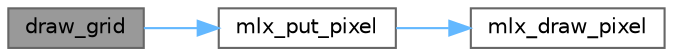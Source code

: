 digraph "draw_grid"
{
 // INTERACTIVE_SVG=YES
 // LATEX_PDF_SIZE
  bgcolor="transparent";
  edge [fontname=Helvetica,fontsize=10,labelfontname=Helvetica,labelfontsize=10];
  node [fontname=Helvetica,fontsize=10,shape=box,height=0.2,width=0.4];
  rankdir="LR";
  Node1 [label="draw_grid",height=0.2,width=0.4,color="gray40", fillcolor="grey60", style="filled", fontcolor="black",tooltip=" "];
  Node1 -> Node2 [color="steelblue1",style="solid"];
  Node2 [label="mlx_put_pixel",height=0.2,width=0.4,color="grey40", fillcolor="white", style="filled",URL="$mlx__put__pixel_8c.html#a78f7c8664a6b71d4265dbcf4962ba9d4",tooltip=" "];
  Node2 -> Node3 [color="steelblue1",style="solid"];
  Node3 [label="mlx_draw_pixel",height=0.2,width=0.4,color="grey40", fillcolor="white", style="filled",URL="$mlx__put__pixel_8c.html#a8cbde9c5d99f600c5c4016bda5b40592",tooltip=" "];
}
